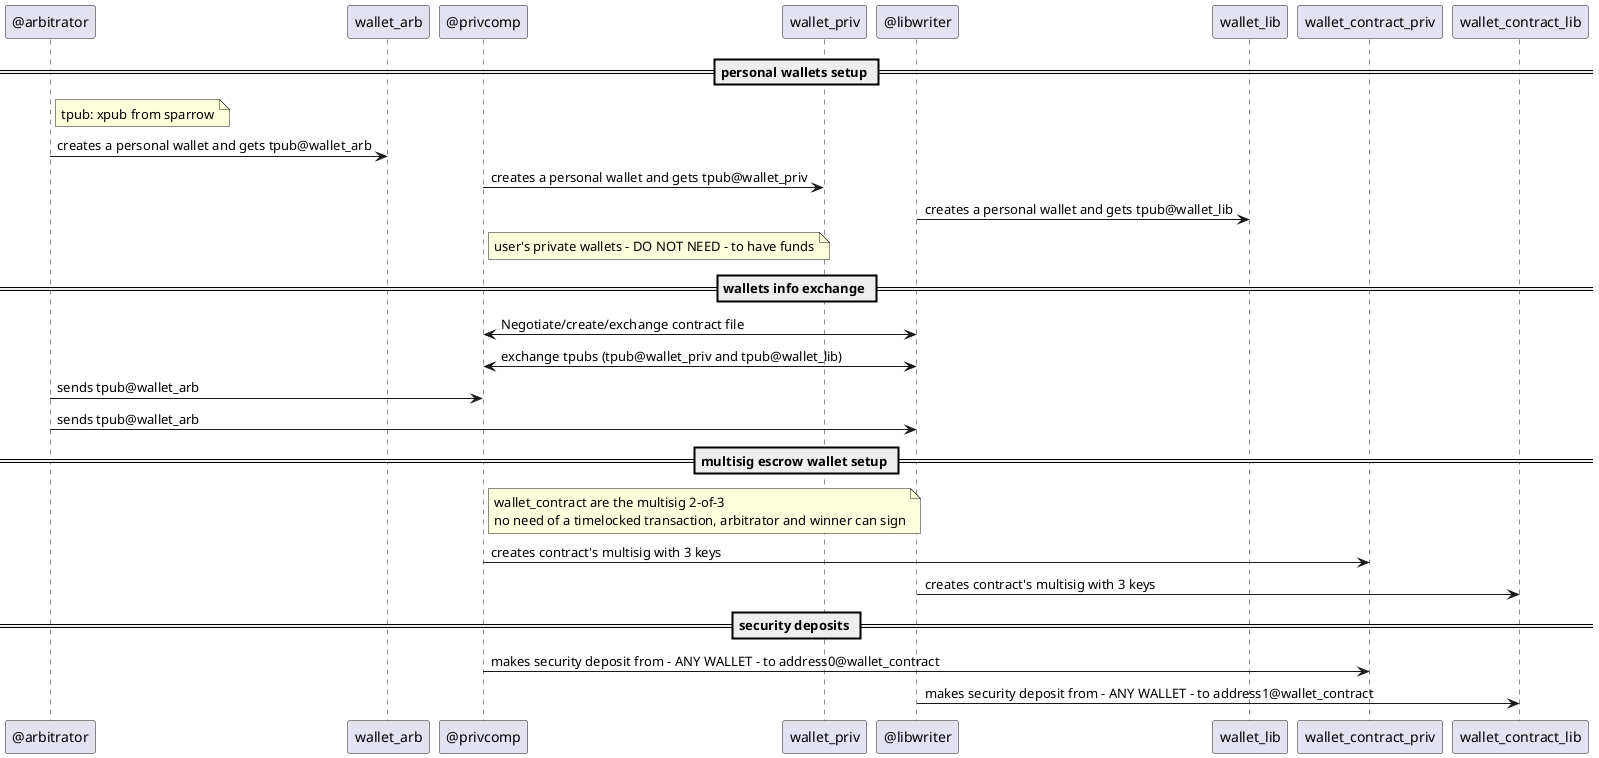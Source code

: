 @startuml PLS v0.1 - MnVP - peers without the network - 2-of-3

== personal wallets setup ==

note right of @arbitrator: tpub: xpub from sparrow

@arbitrator->wallet_arb: creates a personal wallet and gets tpub@wallet_arb
@privcomp->wallet_priv: creates a personal wallet and gets tpub@wallet_priv
@libwriter->wallet_lib: creates a personal wallet and gets tpub@wallet_lib

note right of @privcomp: user's private wallets - DO NOT NEED - to have funds

== wallets info exchange ==

@privcomp<->@libwriter: Negotiate/create/exchange contract file
@privcomp<->@libwriter: exchange tpubs (tpub@wallet_priv and tpub@wallet_lib)
@arbitrator->@privcomp: sends tpub@wallet_arb
@arbitrator->@libwriter: sends tpub@wallet_arb

== multisig escrow wallet setup ==

note right of @privcomp: wallet_contract are the multisig 2-of-3 \nno need of a timelocked transaction, arbitrator and winner can sign

@privcomp->wallet_contract_priv: creates contract's multisig with 3 keys
@libwriter->wallet_contract_lib: creates contract's multisig with 3 keys

== security deposits ==

@privcomp->wallet_contract_priv: makes security deposit from - ANY WALLET - to address0@wallet_contract
@libwriter->wallet_contract_lib: makes security deposit from - ANY WALLET - to address1@wallet_contract
@enduml
